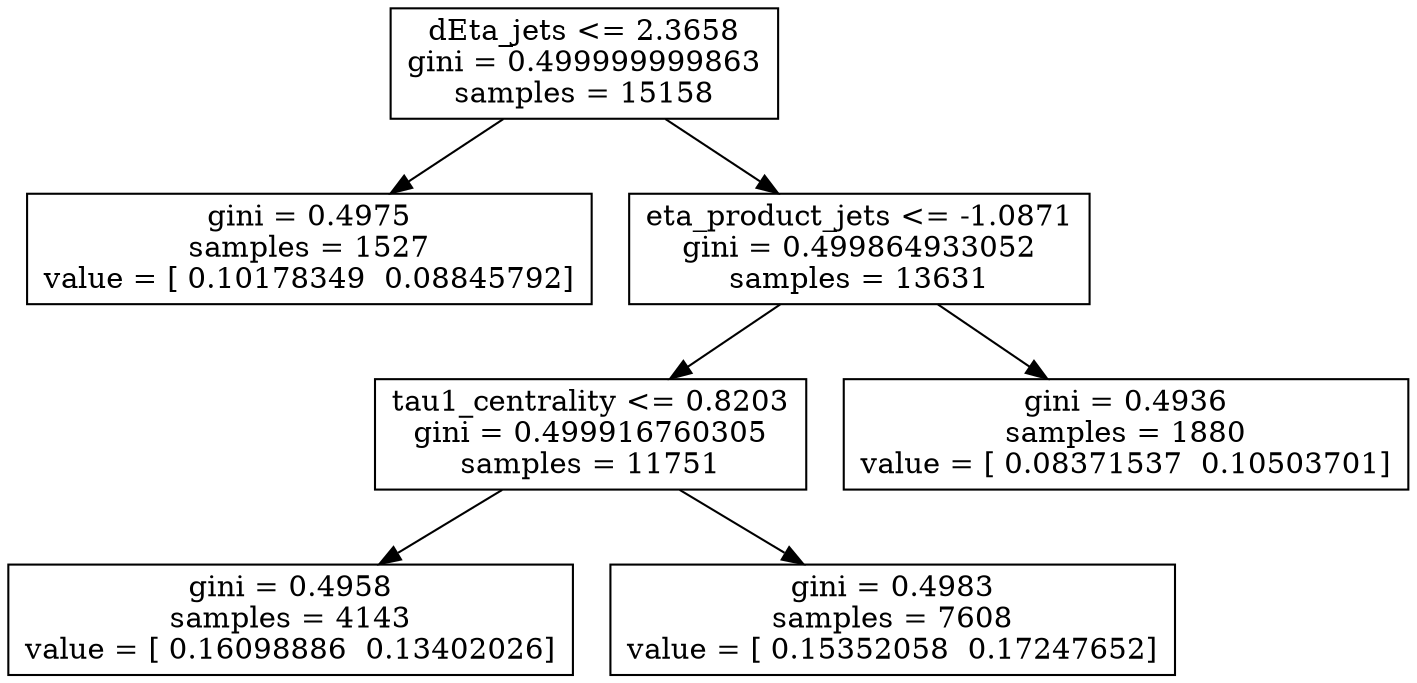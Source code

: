 digraph Tree {
0 [label="dEta_jets <= 2.3658\ngini = 0.499999999863\nsamples = 15158", shape="box"] ;
1 [label="gini = 0.4975\nsamples = 1527\nvalue = [ 0.10178349  0.08845792]", shape="box"] ;
0 -> 1 ;
2 [label="eta_product_jets <= -1.0871\ngini = 0.499864933052\nsamples = 13631", shape="box"] ;
0 -> 2 ;
3 [label="tau1_centrality <= 0.8203\ngini = 0.499916760305\nsamples = 11751", shape="box"] ;
2 -> 3 ;
4 [label="gini = 0.4958\nsamples = 4143\nvalue = [ 0.16098886  0.13402026]", shape="box"] ;
3 -> 4 ;
5 [label="gini = 0.4983\nsamples = 7608\nvalue = [ 0.15352058  0.17247652]", shape="box"] ;
3 -> 5 ;
6 [label="gini = 0.4936\nsamples = 1880\nvalue = [ 0.08371537  0.10503701]", shape="box"] ;
2 -> 6 ;
}
